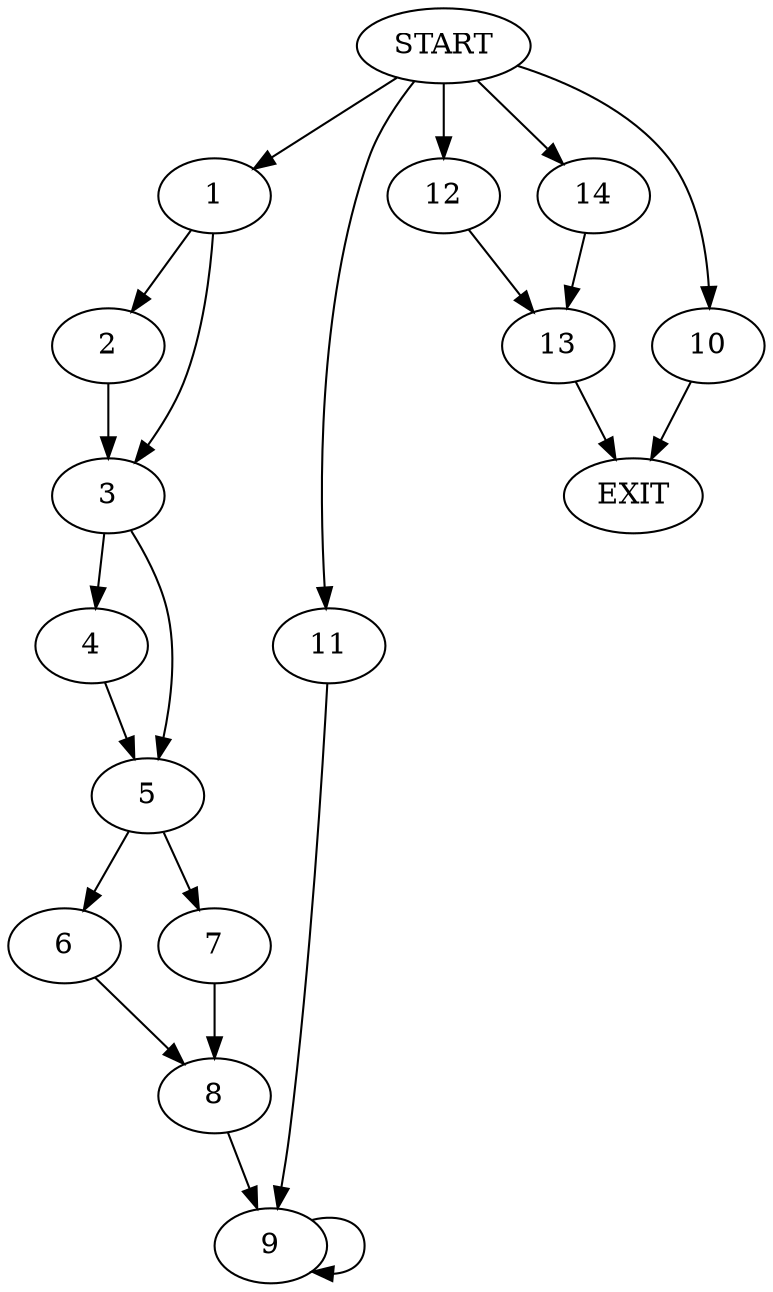 digraph {
0 [label="START"]
15 [label="EXIT"]
0 -> 1
1 -> 2
1 -> 3
2 -> 3
3 -> 4
3 -> 5
4 -> 5
5 -> 6
5 -> 7
7 -> 8
6 -> 8
8 -> 9
9 -> 9
0 -> 10
10 -> 15
0 -> 11
11 -> 9
0 -> 12
12 -> 13
13 -> 15
0 -> 14
14 -> 13
}
